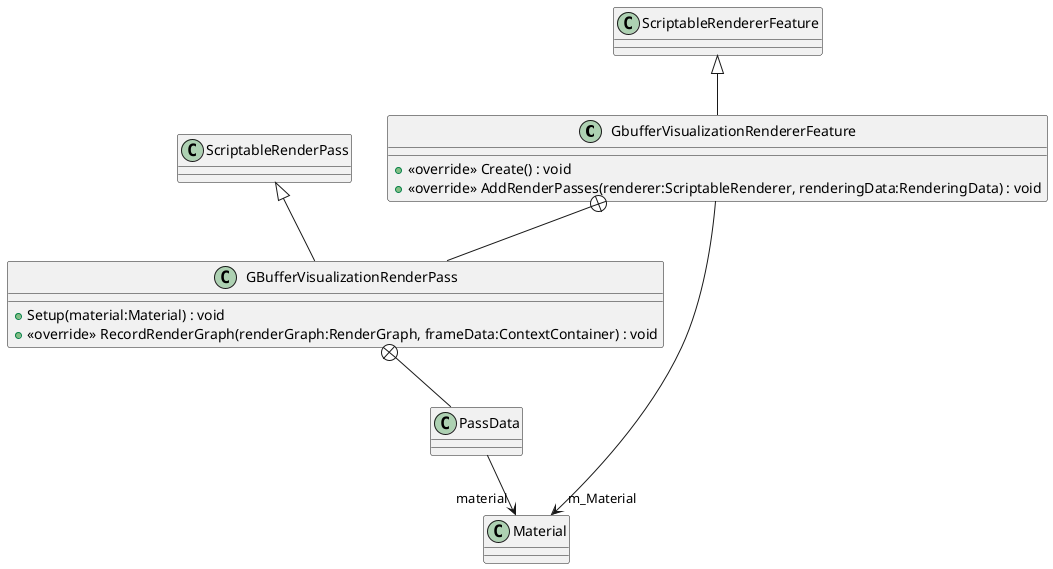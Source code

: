 @startuml
class GbufferVisualizationRendererFeature {
    + <<override>> Create() : void
    + <<override>> AddRenderPasses(renderer:ScriptableRenderer, renderingData:RenderingData) : void
}
class GBufferVisualizationRenderPass {
    + Setup(material:Material) : void
    + <<override>> RecordRenderGraph(renderGraph:RenderGraph, frameData:ContextContainer) : void
}
class PassData {
}
ScriptableRendererFeature <|-- GbufferVisualizationRendererFeature
GbufferVisualizationRendererFeature --> "m_Material" Material
GbufferVisualizationRendererFeature +-- GBufferVisualizationRenderPass
ScriptableRenderPass <|-- GBufferVisualizationRenderPass
GBufferVisualizationRenderPass +-- PassData
PassData --> "material" Material
@enduml
